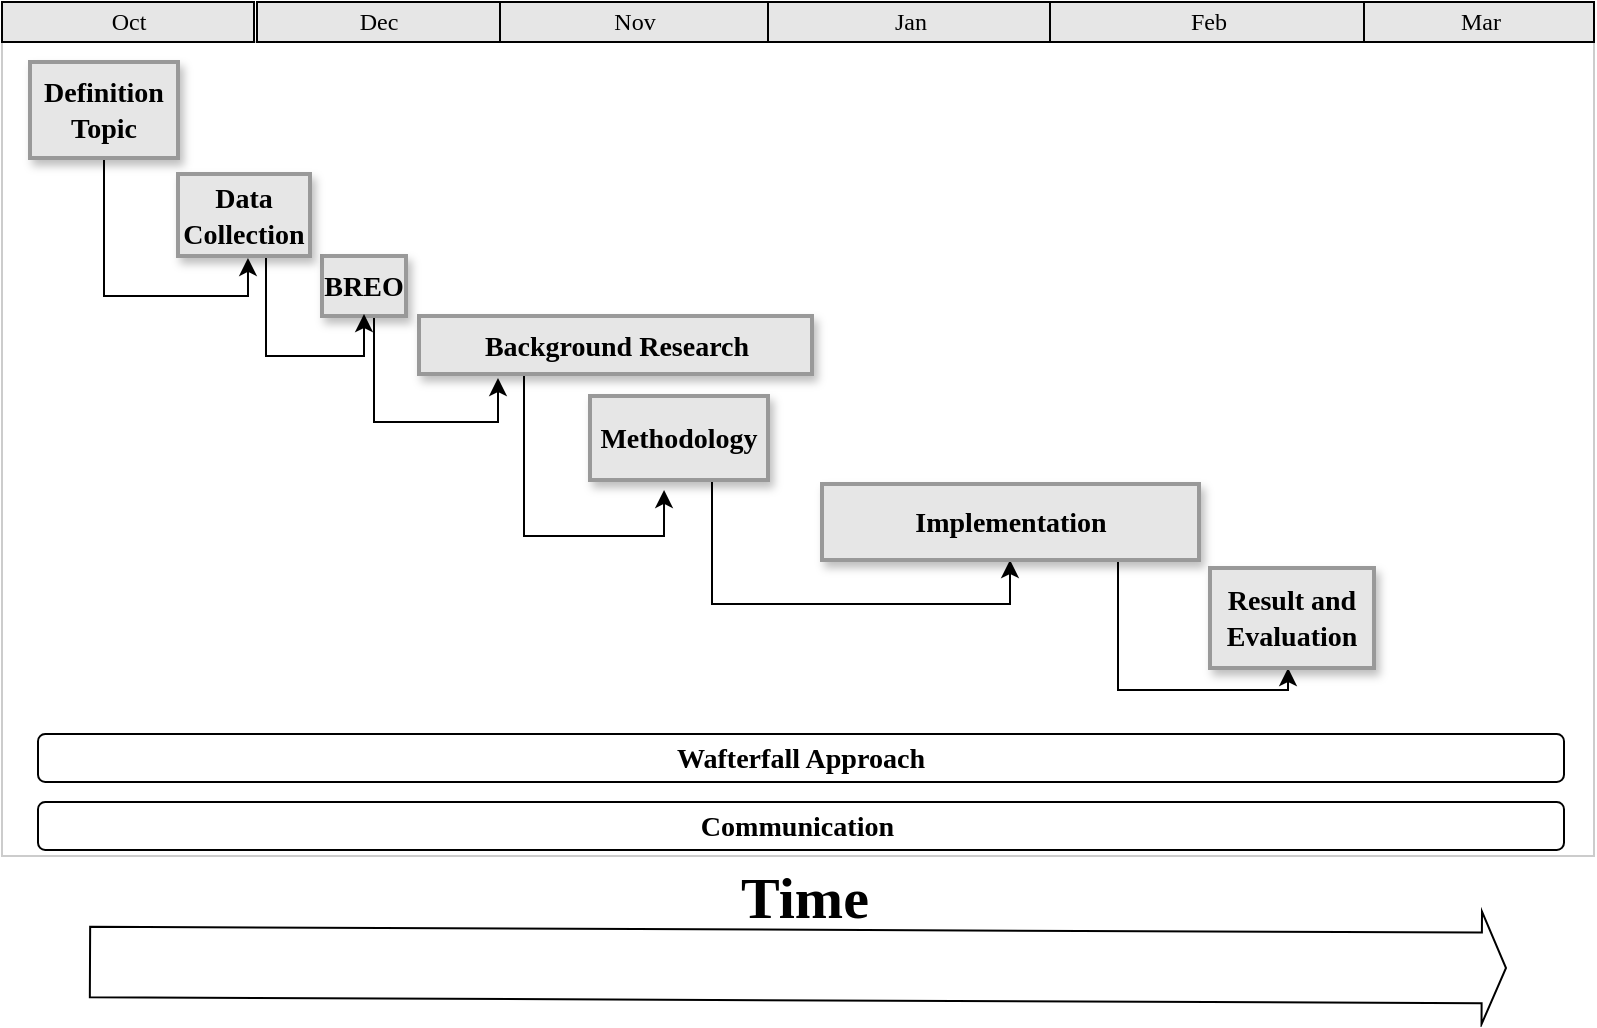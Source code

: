 <mxfile version="21.1.1" type="github">
  <diagram name="Page-1" id="fc2ac565-0d4e-3f0d-88b0-a54af1634ed7">
    <mxGraphModel dx="1154" dy="521" grid="0" gridSize="10" guides="1" tooltips="1" connect="0" arrows="1" fold="1" page="1" pageScale="1.5" pageWidth="1169" pageHeight="827" background="none" math="0" shadow="0">
      <root>
        <mxCell id="0" style=";html=1;" />
        <mxCell id="1" style=";html=1;" parent="0" />
        <mxCell id="fhs7iBM8C1StkUZ6OH_4-101" value="" style="align=left;strokeColor=#CCCCCC;html=1;fillColor=none;shadow=0;" vertex="1" parent="1">
          <mxGeometry x="342" y="252" width="796" height="407" as="geometry" />
        </mxCell>
        <mxCell id="fhs7iBM8C1StkUZ6OH_4-118" value="&lt;font face=&quot;Times New Roman&quot;&gt;Jan&lt;/font&gt;" style="strokeWidth=1;fontStyle=0;html=1;fillColor=#E6E6E6;shadow=0;" vertex="1" parent="1">
          <mxGeometry x="724" y="232" width="143" height="20" as="geometry" />
        </mxCell>
        <mxCell id="fhs7iBM8C1StkUZ6OH_4-119" value="&lt;font face=&quot;Times New Roman&quot;&gt;Feb&lt;/font&gt;" style="strokeWidth=1;fontStyle=0;html=1;fillColor=#E6E6E6;shadow=0;" vertex="1" parent="1">
          <mxGeometry x="866" y="232" width="157" height="20" as="geometry" />
        </mxCell>
        <mxCell id="fhs7iBM8C1StkUZ6OH_4-120" value="&lt;font face=&quot;Times New Roman&quot;&gt;Mar&lt;/font&gt;" style="strokeWidth=1;fontStyle=0;html=1;fillColor=#E6E6E6;shadow=0;" vertex="1" parent="1">
          <mxGeometry x="1023" y="232" width="115" height="20" as="geometry" />
        </mxCell>
        <mxCell id="fhs7iBM8C1StkUZ6OH_4-121" value="&lt;font face=&quot;Times New Roman&quot;&gt;Oct&lt;/font&gt;" style="strokeWidth=1;fontStyle=0;html=1;fillColor=#E6E6E6;shadow=0;" vertex="1" parent="1">
          <mxGeometry x="342" y="232" width="126" height="20" as="geometry" />
        </mxCell>
        <mxCell id="fhs7iBM8C1StkUZ6OH_4-122" value="&lt;font face=&quot;Times New Roman&quot;&gt;Nov&lt;/font&gt;" style="strokeWidth=1;fontStyle=0;html=1;fillColor=#E6E6E6;shadow=0;" vertex="1" parent="1">
          <mxGeometry x="591" y="232" width="134" height="20" as="geometry" />
        </mxCell>
        <mxCell id="fhs7iBM8C1StkUZ6OH_4-123" value="&lt;font face=&quot;Times New Roman&quot;&gt;Dec&lt;/font&gt;" style="strokeWidth=1;fontStyle=0;html=1;fillColor=#E6E6E6;shadow=0;" vertex="1" parent="1">
          <mxGeometry x="469.5" y="232" width="121.5" height="20" as="geometry" />
        </mxCell>
        <mxCell id="fhs7iBM8C1StkUZ6OH_4-158" style="edgeStyle=orthogonalEdgeStyle;rounded=0;orthogonalLoop=1;jettySize=auto;html=1;entryX=0.53;entryY=1.024;entryDx=0;entryDy=0;entryPerimeter=0;" edge="1" parent="1" source="fhs7iBM8C1StkUZ6OH_4-124" target="fhs7iBM8C1StkUZ6OH_4-130">
          <mxGeometry relative="1" as="geometry" />
        </mxCell>
        <mxCell id="fhs7iBM8C1StkUZ6OH_4-124" value="&lt;b&gt;&lt;font face=&quot;Times New Roman&quot;&gt;Definition &lt;br&gt;Topic&lt;/font&gt;&lt;/b&gt;" style="whiteSpace=wrap;html=1;strokeWidth=2;fillColor=#E6E6E6;gradientColor=none;fontSize=14;align=center;strokeColor=#999999;shadow=1;" vertex="1" parent="1">
          <mxGeometry x="356" y="262" width="74" height="48" as="geometry" />
        </mxCell>
        <mxCell id="fhs7iBM8C1StkUZ6OH_4-161" style="edgeStyle=orthogonalEdgeStyle;rounded=0;orthogonalLoop=1;jettySize=auto;html=1;entryX=0.416;entryY=1.119;entryDx=0;entryDy=0;entryPerimeter=0;" edge="1" parent="1" source="fhs7iBM8C1StkUZ6OH_4-125" target="fhs7iBM8C1StkUZ6OH_4-126">
          <mxGeometry relative="1" as="geometry">
            <Array as="points">
              <mxPoint x="603" y="499" />
              <mxPoint x="673" y="499" />
            </Array>
          </mxGeometry>
        </mxCell>
        <mxCell id="fhs7iBM8C1StkUZ6OH_4-125" value="&lt;b&gt;&lt;font face=&quot;Times New Roman&quot;&gt;Background Research&lt;/font&gt;&lt;/b&gt;" style="whiteSpace=wrap;html=1;strokeWidth=2;fillColor=#E6E6E6;gradientColor=none;fontSize=14;align=center;strokeColor=#999999;shadow=1;" vertex="1" parent="1">
          <mxGeometry x="550.5" y="389" width="196.5" height="29" as="geometry" />
        </mxCell>
        <mxCell id="fhs7iBM8C1StkUZ6OH_4-162" style="edgeStyle=orthogonalEdgeStyle;rounded=0;orthogonalLoop=1;jettySize=auto;html=1;" edge="1" parent="1" source="fhs7iBM8C1StkUZ6OH_4-126" target="fhs7iBM8C1StkUZ6OH_4-127">
          <mxGeometry relative="1" as="geometry">
            <Array as="points">
              <mxPoint x="697" y="533" />
              <mxPoint x="846" y="533" />
            </Array>
          </mxGeometry>
        </mxCell>
        <mxCell id="fhs7iBM8C1StkUZ6OH_4-126" value="&lt;b&gt;&lt;font face=&quot;Times New Roman&quot;&gt;Methodology&lt;/font&gt;&lt;/b&gt;" style="whiteSpace=wrap;html=1;strokeWidth=2;fillColor=#E6E6E6;gradientColor=none;fontSize=14;align=center;strokeColor=#999999;shadow=1;" vertex="1" parent="1">
          <mxGeometry x="636" y="429" width="89" height="42" as="geometry" />
        </mxCell>
        <mxCell id="fhs7iBM8C1StkUZ6OH_4-163" style="edgeStyle=orthogonalEdgeStyle;rounded=0;orthogonalLoop=1;jettySize=auto;html=1;entryX=0.476;entryY=1;entryDx=0;entryDy=0;entryPerimeter=0;" edge="1" parent="1" source="fhs7iBM8C1StkUZ6OH_4-127" target="fhs7iBM8C1StkUZ6OH_4-128">
          <mxGeometry relative="1" as="geometry">
            <Array as="points">
              <mxPoint x="900" y="576" />
              <mxPoint x="985" y="576" />
            </Array>
          </mxGeometry>
        </mxCell>
        <mxCell id="fhs7iBM8C1StkUZ6OH_4-127" value="&lt;b&gt;&lt;font face=&quot;Times New Roman&quot;&gt;Implementation&lt;/font&gt;&lt;/b&gt;" style="whiteSpace=wrap;html=1;strokeWidth=2;fillColor=#E6E6E6;gradientColor=none;fontSize=14;align=center;strokeColor=#999999;shadow=1;" vertex="1" parent="1">
          <mxGeometry x="752" y="473" width="188.5" height="38" as="geometry" />
        </mxCell>
        <mxCell id="fhs7iBM8C1StkUZ6OH_4-128" value="&lt;b&gt;&lt;font face=&quot;Times New Roman&quot;&gt;Result and &lt;br&gt;Evaluation&lt;/font&gt;&lt;/b&gt;" style="whiteSpace=wrap;html=1;strokeWidth=2;fillColor=#E6E6E6;gradientColor=none;fontSize=14;align=center;strokeColor=#999999;shadow=1;" vertex="1" parent="1">
          <mxGeometry x="946" y="515" width="82" height="50" as="geometry" />
        </mxCell>
        <mxCell id="fhs7iBM8C1StkUZ6OH_4-160" style="edgeStyle=orthogonalEdgeStyle;rounded=0;orthogonalLoop=1;jettySize=auto;html=1;entryX=0.201;entryY=1.069;entryDx=0;entryDy=0;entryPerimeter=0;" edge="1" parent="1" source="fhs7iBM8C1StkUZ6OH_4-129" target="fhs7iBM8C1StkUZ6OH_4-125">
          <mxGeometry relative="1" as="geometry">
            <Array as="points">
              <mxPoint x="528" y="442" />
              <mxPoint x="590" y="442" />
            </Array>
          </mxGeometry>
        </mxCell>
        <mxCell id="fhs7iBM8C1StkUZ6OH_4-129" value="&lt;b&gt;&lt;font face=&quot;Times New Roman&quot;&gt;BREO&lt;/font&gt;&lt;/b&gt;" style="whiteSpace=wrap;html=1;strokeWidth=2;fillColor=#E6E6E6;gradientColor=none;fontSize=14;align=center;strokeColor=#999999;shadow=1;" vertex="1" parent="1">
          <mxGeometry x="502" y="359" width="42" height="30" as="geometry" />
        </mxCell>
        <mxCell id="fhs7iBM8C1StkUZ6OH_4-159" style="edgeStyle=orthogonalEdgeStyle;rounded=0;orthogonalLoop=1;jettySize=auto;html=1;entryX=0.5;entryY=0.967;entryDx=0;entryDy=0;entryPerimeter=0;" edge="1" parent="1" source="fhs7iBM8C1StkUZ6OH_4-130" target="fhs7iBM8C1StkUZ6OH_4-129">
          <mxGeometry relative="1" as="geometry">
            <Array as="points">
              <mxPoint x="474" y="409" />
              <mxPoint x="523" y="409" />
            </Array>
          </mxGeometry>
        </mxCell>
        <mxCell id="fhs7iBM8C1StkUZ6OH_4-130" value="&lt;b&gt;&lt;font face=&quot;Times New Roman&quot;&gt;Data &lt;br&gt;Collection&lt;/font&gt;&lt;/b&gt;" style="whiteSpace=wrap;html=1;strokeWidth=2;fillColor=#E6E6E6;gradientColor=none;fontSize=14;align=center;strokeColor=#999999;shadow=1;" vertex="1" parent="1">
          <mxGeometry x="430" y="318" width="66" height="41" as="geometry" />
        </mxCell>
        <mxCell id="fhs7iBM8C1StkUZ6OH_4-155" value="" style="shape=flexArrow;endArrow=classic;html=1;rounded=0;width=35.294;endSize=3.706;" edge="1" parent="1">
          <mxGeometry x="0.001" width="50" height="50" relative="1" as="geometry">
            <mxPoint x="385.5" y="712" as="sourcePoint" />
            <mxPoint x="1094.5" y="715" as="targetPoint" />
            <mxPoint as="offset" />
          </mxGeometry>
        </mxCell>
        <mxCell id="fhs7iBM8C1StkUZ6OH_4-156" value="&lt;h3&gt;&lt;b&gt;&lt;font face=&quot;Times New Roman&quot;&gt;Wafterfall Approach&lt;/font&gt;&lt;/b&gt;&lt;/h3&gt;" style="rounded=1;whiteSpace=wrap;html=1;" vertex="1" parent="1">
          <mxGeometry x="360" y="598" width="763" height="24" as="geometry" />
        </mxCell>
        <mxCell id="fhs7iBM8C1StkUZ6OH_4-157" value="&lt;h3&gt;&lt;b&gt;&lt;font face=&quot;Times New Roman&quot;&gt;Communication&amp;nbsp;&lt;/font&gt;&lt;/b&gt;&lt;/h3&gt;" style="rounded=1;whiteSpace=wrap;html=1;" vertex="1" parent="1">
          <mxGeometry x="360" y="632" width="763" height="24" as="geometry" />
        </mxCell>
        <mxCell id="fhs7iBM8C1StkUZ6OH_4-165" value="&lt;pre&gt;&lt;font size=&quot;1&quot; face=&quot;Times New Roman&quot; style=&quot;&quot;&gt;&lt;b style=&quot;font-size: 29px;&quot;&gt;Time&lt;/b&gt;&lt;/font&gt;&lt;/pre&gt;" style="text;html=1;align=center;verticalAlign=middle;resizable=0;points=[];autosize=1;strokeColor=none;fillColor=none;" vertex="1" parent="1">
          <mxGeometry x="701.5" y="644" width="82" height="71" as="geometry" />
        </mxCell>
      </root>
    </mxGraphModel>
  </diagram>
</mxfile>
